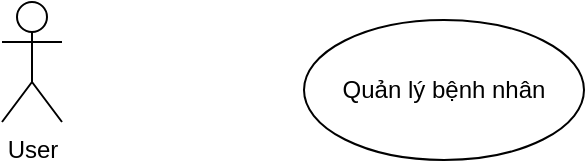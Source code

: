 <mxfile>
    <diagram id="3CGOplF_25yKbEWaD3JT" name="ca">
        <mxGraphModel dx="594" dy="488" grid="0" gridSize="10" guides="1" tooltips="1" connect="1" arrows="1" fold="1" page="1" pageScale="1" pageWidth="850" pageHeight="1100" math="0" shadow="0">
            <root>
                <mxCell id="0"/>
                <mxCell id="1" parent="0"/>
                <mxCell id="2" value="User" style="shape=umlActor;verticalLabelPosition=bottom;verticalAlign=top;html=1;" vertex="1" parent="1">
                    <mxGeometry x="63" y="176" width="30" height="60" as="geometry"/>
                </mxCell>
                <mxCell id="4" value="Quản lý bệnh nhân" style="ellipse;whiteSpace=wrap;html=1;" vertex="1" parent="1">
                    <mxGeometry x="214" y="185" width="140" height="70" as="geometry"/>
                </mxCell>
            </root>
        </mxGraphModel>
    </diagram>
</mxfile>